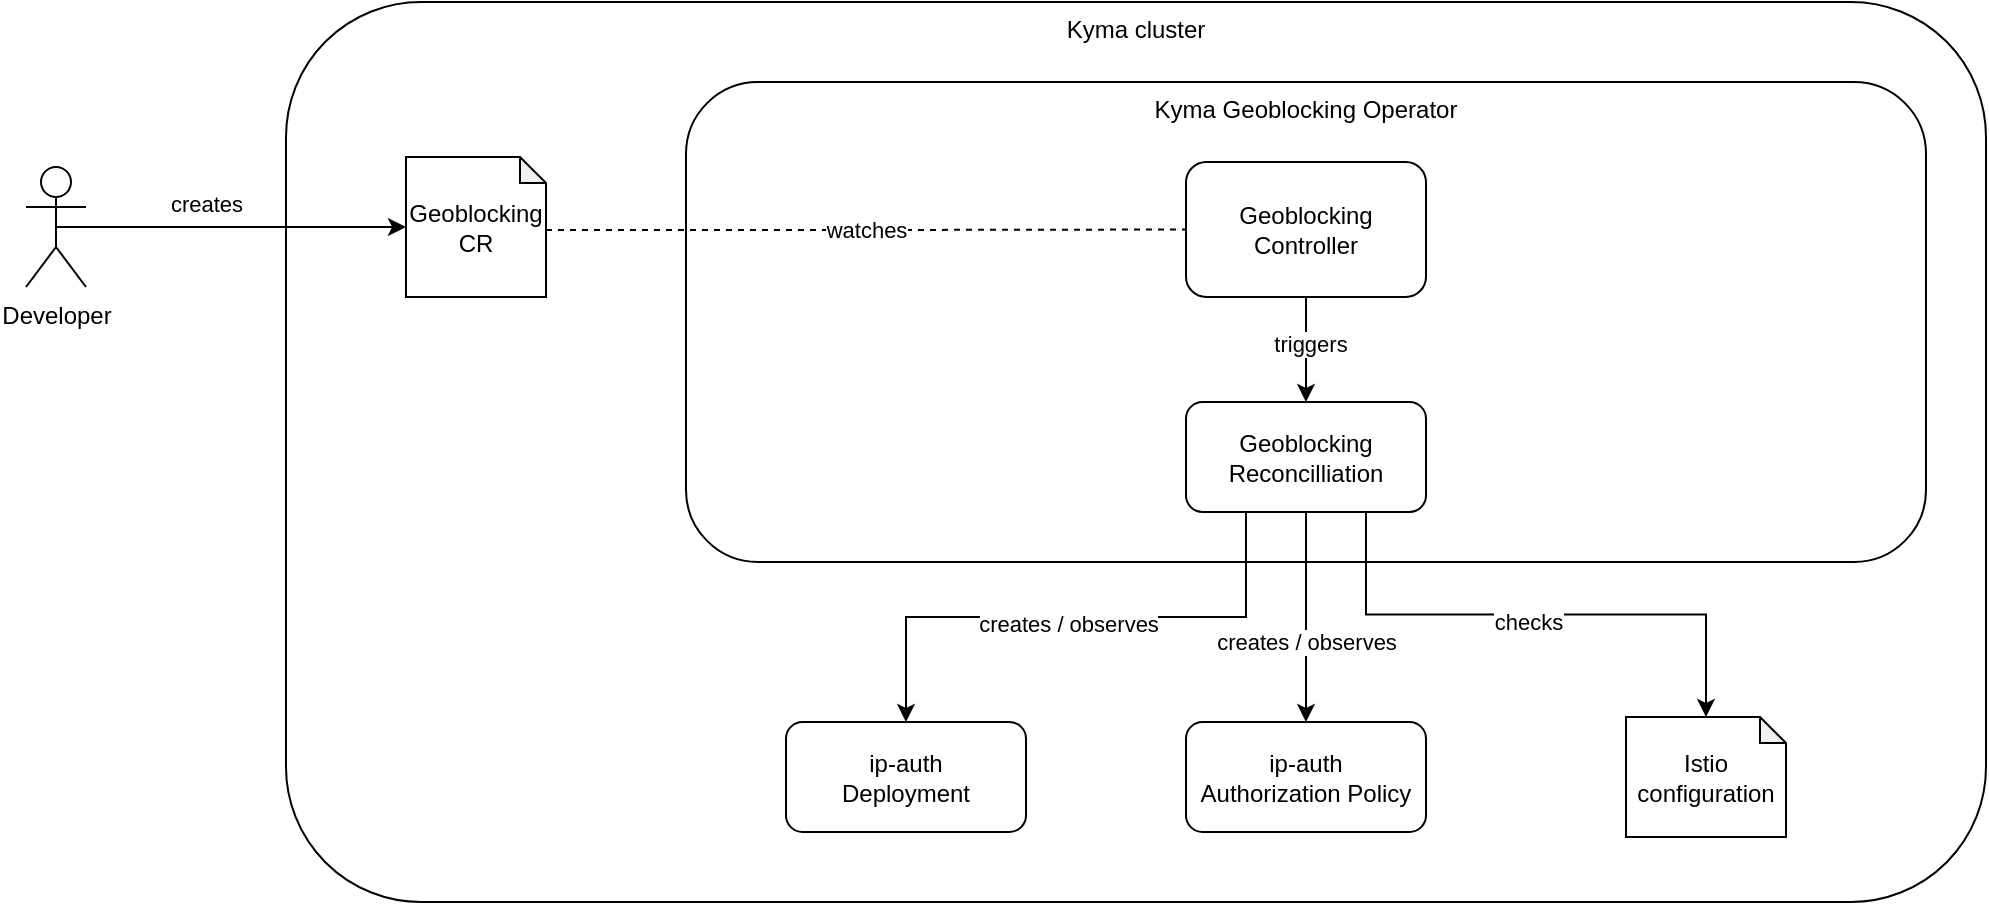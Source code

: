 <mxfile version="24.7.8">
  <diagram name="Page-1" id="v4S9Ej7Wh43skVeGnZk8">
    <mxGraphModel dx="1964" dy="804" grid="1" gridSize="10" guides="1" tooltips="1" connect="1" arrows="1" fold="1" page="1" pageScale="1" pageWidth="850" pageHeight="1100" math="0" shadow="0">
      <root>
        <mxCell id="0" />
        <mxCell id="1" parent="0" />
        <mxCell id="buwSAWPmtJo6mwAXLpO0-1" value="Kyma cluster" style="rounded=1;whiteSpace=wrap;html=1;verticalAlign=top;" parent="1" vertex="1">
          <mxGeometry x="10" y="60" width="850" height="450" as="geometry" />
        </mxCell>
        <mxCell id="buwSAWPmtJo6mwAXLpO0-2" value="Kyma Geoblocking Operator" style="rounded=1;whiteSpace=wrap;html=1;verticalAlign=top;" parent="1" vertex="1">
          <mxGeometry x="210" y="100" width="620" height="240" as="geometry" />
        </mxCell>
        <mxCell id="buwSAWPmtJo6mwAXLpO0-3" value="Developer" style="shape=umlActor;verticalLabelPosition=bottom;verticalAlign=top;html=1;outlineConnect=0;" parent="1" vertex="1">
          <mxGeometry x="-120" y="142.5" width="30" height="60" as="geometry" />
        </mxCell>
        <mxCell id="buwSAWPmtJo6mwAXLpO0-8" value="watches" style="edgeStyle=orthogonalEdgeStyle;rounded=0;orthogonalLoop=1;jettySize=auto;html=1;exitX=0;exitY=0;exitDx=70;exitDy=36.5;exitPerimeter=0;dashed=1;endArrow=none;endFill=0;entryX=0;entryY=0.5;entryDx=0;entryDy=0;" parent="1" source="buwSAWPmtJo6mwAXLpO0-4" target="buwSAWPmtJo6mwAXLpO0-7" edge="1">
          <mxGeometry relative="1" as="geometry" />
        </mxCell>
        <mxCell id="buwSAWPmtJo6mwAXLpO0-4" value="Geoblocking CR" style="shape=note;whiteSpace=wrap;html=1;backgroundOutline=1;darkOpacity=0.05;size=13;" parent="1" vertex="1">
          <mxGeometry x="70" y="137.5" width="70" height="70" as="geometry" />
        </mxCell>
        <mxCell id="buwSAWPmtJo6mwAXLpO0-5" style="edgeStyle=orthogonalEdgeStyle;rounded=0;orthogonalLoop=1;jettySize=auto;html=1;exitX=0.5;exitY=0.5;exitDx=0;exitDy=0;exitPerimeter=0;entryX=0;entryY=0.5;entryDx=0;entryDy=0;entryPerimeter=0;" parent="1" source="buwSAWPmtJo6mwAXLpO0-3" target="buwSAWPmtJo6mwAXLpO0-4" edge="1">
          <mxGeometry relative="1" as="geometry" />
        </mxCell>
        <mxCell id="buwSAWPmtJo6mwAXLpO0-6" value="creates" style="edgeLabel;html=1;align=center;verticalAlign=middle;resizable=0;points=[];" parent="buwSAWPmtJo6mwAXLpO0-5" vertex="1" connectable="0">
          <mxGeometry x="0.026" y="-1" relative="1" as="geometry">
            <mxPoint x="-15" y="-13" as="offset" />
          </mxGeometry>
        </mxCell>
        <mxCell id="buwSAWPmtJo6mwAXLpO0-11" style="edgeStyle=orthogonalEdgeStyle;rounded=0;orthogonalLoop=1;jettySize=auto;html=1;exitX=0.5;exitY=1;exitDx=0;exitDy=0;" parent="1" source="buwSAWPmtJo6mwAXLpO0-7" target="buwSAWPmtJo6mwAXLpO0-10" edge="1">
          <mxGeometry relative="1" as="geometry" />
        </mxCell>
        <mxCell id="buwSAWPmtJo6mwAXLpO0-12" value="triggers" style="edgeLabel;html=1;align=center;verticalAlign=middle;resizable=0;points=[];" parent="buwSAWPmtJo6mwAXLpO0-11" vertex="1" connectable="0">
          <mxGeometry x="-0.143" y="2" relative="1" as="geometry">
            <mxPoint y="1" as="offset" />
          </mxGeometry>
        </mxCell>
        <mxCell id="buwSAWPmtJo6mwAXLpO0-7" value="Geoblocking Controller" style="rounded=1;whiteSpace=wrap;html=1;" parent="1" vertex="1">
          <mxGeometry x="460" y="140" width="120" height="67.5" as="geometry" />
        </mxCell>
        <mxCell id="buwSAWPmtJo6mwAXLpO0-14" style="edgeStyle=orthogonalEdgeStyle;rounded=0;orthogonalLoop=1;jettySize=auto;html=1;exitX=0.25;exitY=1;exitDx=0;exitDy=0;" parent="1" source="buwSAWPmtJo6mwAXLpO0-10" target="buwSAWPmtJo6mwAXLpO0-13" edge="1">
          <mxGeometry relative="1" as="geometry" />
        </mxCell>
        <mxCell id="buwSAWPmtJo6mwAXLpO0-15" value="creates / observes" style="edgeLabel;html=1;align=center;verticalAlign=middle;resizable=0;points=[];" parent="buwSAWPmtJo6mwAXLpO0-14" vertex="1" connectable="0">
          <mxGeometry x="-0.236" y="1" relative="1" as="geometry">
            <mxPoint x="-37" y="2" as="offset" />
          </mxGeometry>
        </mxCell>
        <mxCell id="buwSAWPmtJo6mwAXLpO0-17" style="edgeStyle=orthogonalEdgeStyle;rounded=0;orthogonalLoop=1;jettySize=auto;html=1;exitX=0.5;exitY=1;exitDx=0;exitDy=0;entryX=0.5;entryY=0;entryDx=0;entryDy=0;" parent="1" source="buwSAWPmtJo6mwAXLpO0-10" target="buwSAWPmtJo6mwAXLpO0-16" edge="1">
          <mxGeometry relative="1" as="geometry" />
        </mxCell>
        <mxCell id="buwSAWPmtJo6mwAXLpO0-18" value="creates / observes" style="edgeLabel;html=1;align=center;verticalAlign=middle;resizable=0;points=[];" parent="buwSAWPmtJo6mwAXLpO0-17" vertex="1" connectable="0">
          <mxGeometry x="-0.086" y="2" relative="1" as="geometry">
            <mxPoint x="-2" y="17" as="offset" />
          </mxGeometry>
        </mxCell>
        <mxCell id="buwSAWPmtJo6mwAXLpO0-20" style="edgeStyle=orthogonalEdgeStyle;rounded=0;orthogonalLoop=1;jettySize=auto;html=1;exitX=0.75;exitY=1;exitDx=0;exitDy=0;entryX=0.5;entryY=0;entryDx=0;entryDy=0;entryPerimeter=0;" parent="1" source="buwSAWPmtJo6mwAXLpO0-10" target="buwSAWPmtJo6mwAXLpO0-23" edge="1">
          <mxGeometry relative="1" as="geometry">
            <mxPoint x="720" y="420" as="targetPoint" />
          </mxGeometry>
        </mxCell>
        <mxCell id="buwSAWPmtJo6mwAXLpO0-21" value="checks" style="edgeLabel;html=1;align=center;verticalAlign=middle;resizable=0;points=[];" parent="buwSAWPmtJo6mwAXLpO0-20" vertex="1" connectable="0">
          <mxGeometry x="-0.196" y="-2" relative="1" as="geometry">
            <mxPoint x="22" y="1" as="offset" />
          </mxGeometry>
        </mxCell>
        <mxCell id="buwSAWPmtJo6mwAXLpO0-10" value="Geoblocking Reconcilliation" style="rounded=1;whiteSpace=wrap;html=1;" parent="1" vertex="1">
          <mxGeometry x="460" y="260" width="120" height="55" as="geometry" />
        </mxCell>
        <mxCell id="buwSAWPmtJo6mwAXLpO0-13" value="ip-auth&lt;div&gt;Deployment&lt;/div&gt;" style="rounded=1;whiteSpace=wrap;html=1;" parent="1" vertex="1">
          <mxGeometry x="260" y="420" width="120" height="55" as="geometry" />
        </mxCell>
        <mxCell id="buwSAWPmtJo6mwAXLpO0-16" value="&lt;div&gt;ip-auth&lt;/div&gt;Authorization Policy" style="rounded=1;whiteSpace=wrap;html=1;" parent="1" vertex="1">
          <mxGeometry x="460" y="420" width="120" height="55" as="geometry" />
        </mxCell>
        <mxCell id="buwSAWPmtJo6mwAXLpO0-23" value="Istio configuration" style="shape=note;whiteSpace=wrap;html=1;backgroundOutline=1;darkOpacity=0.05;size=13;" parent="1" vertex="1">
          <mxGeometry x="680" y="417.5" width="80" height="60" as="geometry" />
        </mxCell>
      </root>
    </mxGraphModel>
  </diagram>
</mxfile>
